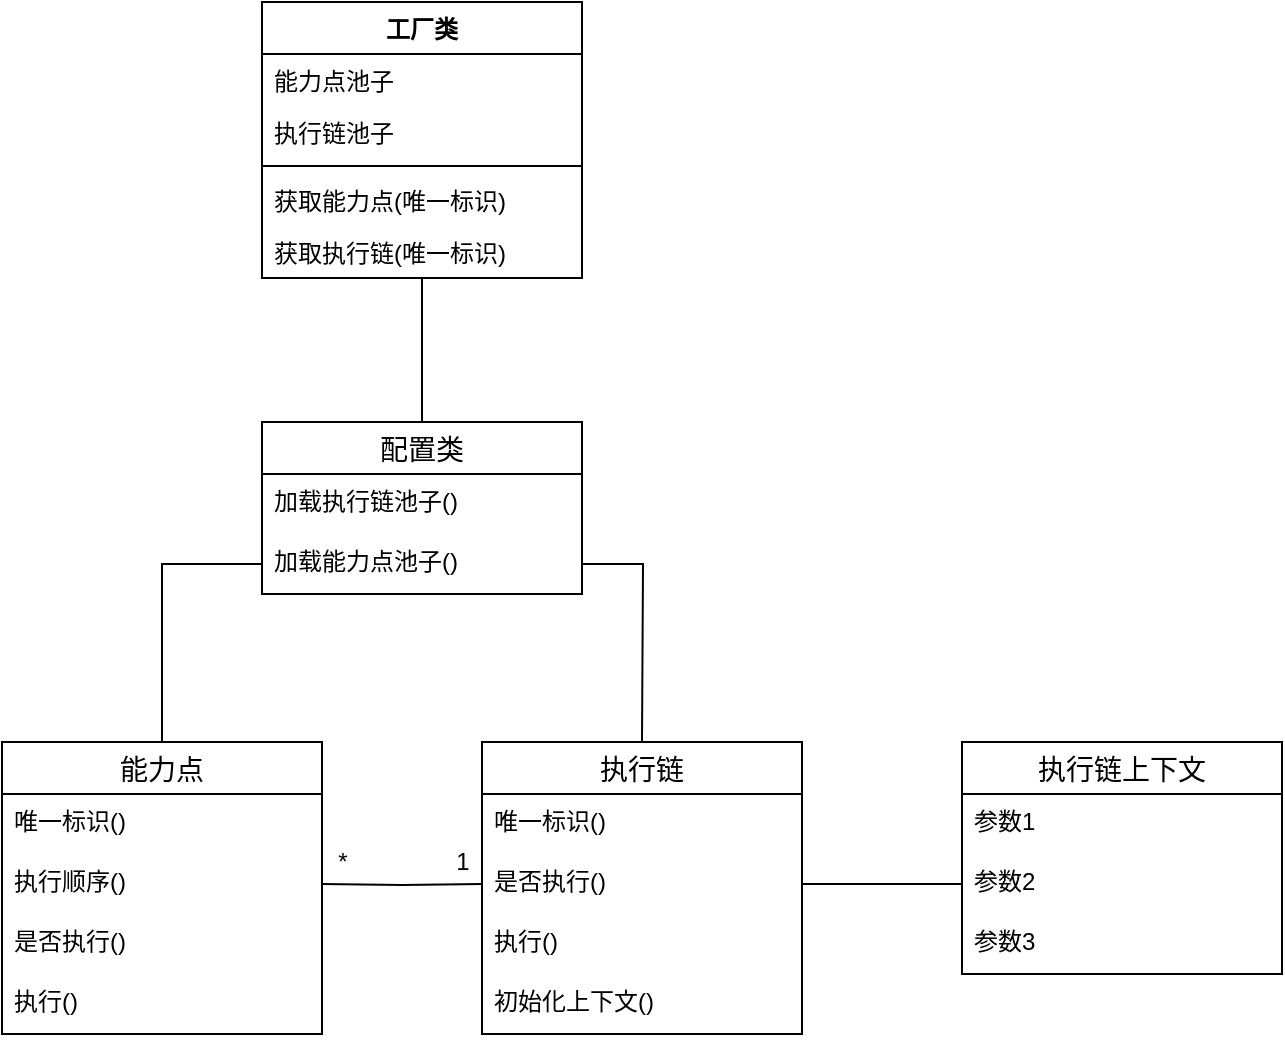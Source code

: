 <mxfile version="13.7.7" type="device"><diagram id="yZLDrnhR7J1446qHskNz" name="Page-1"><mxGraphModel dx="946" dy="1833" grid="1" gridSize="10" guides="1" tooltips="1" connect="1" arrows="1" fold="1" page="1" pageScale="1" pageWidth="827" pageHeight="1169" math="0" shadow="0"><root><mxCell id="0"/><mxCell id="1" parent="0"/><mxCell id="7iDwzex3EUcVbZxX8SRu-2" value="能力点" style="swimlane;fontStyle=0;childLayout=stackLayout;horizontal=1;startSize=26;horizontalStack=0;resizeParent=1;resizeParentMax=0;resizeLast=0;collapsible=1;marginBottom=0;align=center;fontSize=14;" parent="1" vertex="1"><mxGeometry x="80" y="100" width="160" height="146" as="geometry"/></mxCell><mxCell id="7iDwzex3EUcVbZxX8SRu-3" value="唯一标识()" style="text;strokeColor=none;fillColor=none;spacingLeft=4;spacingRight=4;overflow=hidden;rotatable=0;points=[[0,0.5],[1,0.5]];portConstraint=eastwest;fontSize=12;" parent="7iDwzex3EUcVbZxX8SRu-2" vertex="1"><mxGeometry y="26" width="160" height="30" as="geometry"/></mxCell><mxCell id="7iDwzex3EUcVbZxX8SRu-4" value="执行顺序()" style="text;strokeColor=none;fillColor=none;spacingLeft=4;spacingRight=4;overflow=hidden;rotatable=0;points=[[0,0.5],[1,0.5]];portConstraint=eastwest;fontSize=12;" parent="7iDwzex3EUcVbZxX8SRu-2" vertex="1"><mxGeometry y="56" width="160" height="30" as="geometry"/></mxCell><mxCell id="7iDwzex3EUcVbZxX8SRu-5" value="是否执行()" style="text;strokeColor=none;fillColor=none;spacingLeft=4;spacingRight=4;overflow=hidden;rotatable=0;points=[[0,0.5],[1,0.5]];portConstraint=eastwest;fontSize=12;" parent="7iDwzex3EUcVbZxX8SRu-2" vertex="1"><mxGeometry y="86" width="160" height="30" as="geometry"/></mxCell><mxCell id="7iDwzex3EUcVbZxX8SRu-7" value="执行()" style="text;strokeColor=none;fillColor=none;spacingLeft=4;spacingRight=4;overflow=hidden;rotatable=0;points=[[0,0.5],[1,0.5]];portConstraint=eastwest;fontSize=12;" parent="7iDwzex3EUcVbZxX8SRu-2" vertex="1"><mxGeometry y="116" width="160" height="30" as="geometry"/></mxCell><mxCell id="7iDwzex3EUcVbZxX8SRu-14" style="edgeStyle=orthogonalEdgeStyle;rounded=0;orthogonalLoop=1;jettySize=auto;html=1;exitX=0;exitY=0.5;exitDx=0;exitDy=0;endArrow=none;endFill=0;" parent="1" target="7iDwzex3EUcVbZxX8SRu-4" edge="1"><mxGeometry relative="1" as="geometry"><mxPoint x="320" y="171" as="sourcePoint"/></mxGeometry></mxCell><mxCell id="7iDwzex3EUcVbZxX8SRu-15" value="1" style="text;html=1;align=center;verticalAlign=middle;resizable=0;points=[];autosize=1;" parent="1" vertex="1"><mxGeometry x="300" y="150" width="20" height="20" as="geometry"/></mxCell><mxCell id="7iDwzex3EUcVbZxX8SRu-16" value="*" style="text;html=1;align=center;verticalAlign=middle;resizable=0;points=[];autosize=1;" parent="1" vertex="1"><mxGeometry x="240" y="150" width="20" height="20" as="geometry"/></mxCell><mxCell id="7iDwzex3EUcVbZxX8SRu-43" style="edgeStyle=orthogonalEdgeStyle;rounded=0;orthogonalLoop=1;jettySize=auto;html=1;exitX=0.5;exitY=0;exitDx=0;exitDy=0;entryX=0.5;entryY=1;entryDx=0;entryDy=0;endArrow=none;endFill=0;" parent="1" source="7iDwzex3EUcVbZxX8SRu-24" target="7iDwzex3EUcVbZxX8SRu-37" edge="1"><mxGeometry relative="1" as="geometry"/></mxCell><mxCell id="7iDwzex3EUcVbZxX8SRu-24" value="配置类" style="swimlane;fontStyle=0;childLayout=stackLayout;horizontal=1;startSize=26;horizontalStack=0;resizeParent=1;resizeParentMax=0;resizeLast=0;collapsible=1;marginBottom=0;align=center;fontSize=14;" parent="1" vertex="1"><mxGeometry x="210" y="-60" width="160" height="86" as="geometry"/></mxCell><mxCell id="7iDwzex3EUcVbZxX8SRu-25" value="加载执行链池子()" style="text;strokeColor=none;fillColor=none;spacingLeft=4;spacingRight=4;overflow=hidden;rotatable=0;points=[[0,0.5],[1,0.5]];portConstraint=eastwest;fontSize=12;" parent="7iDwzex3EUcVbZxX8SRu-24" vertex="1"><mxGeometry y="26" width="160" height="30" as="geometry"/></mxCell><mxCell id="7iDwzex3EUcVbZxX8SRu-26" value="加载能力点池子()" style="text;strokeColor=none;fillColor=none;spacingLeft=4;spacingRight=4;overflow=hidden;rotatable=0;points=[[0,0.5],[1,0.5]];portConstraint=eastwest;fontSize=12;" parent="7iDwzex3EUcVbZxX8SRu-24" vertex="1"><mxGeometry y="56" width="160" height="30" as="geometry"/></mxCell><mxCell id="7iDwzex3EUcVbZxX8SRu-28" style="edgeStyle=orthogonalEdgeStyle;rounded=0;orthogonalLoop=1;jettySize=auto;html=1;exitX=0;exitY=0.5;exitDx=0;exitDy=0;endArrow=none;endFill=0;" parent="1" source="7iDwzex3EUcVbZxX8SRu-26" target="7iDwzex3EUcVbZxX8SRu-2" edge="1"><mxGeometry relative="1" as="geometry"/></mxCell><mxCell id="7iDwzex3EUcVbZxX8SRu-29" style="edgeStyle=orthogonalEdgeStyle;rounded=0;orthogonalLoop=1;jettySize=auto;html=1;exitX=1;exitY=0.5;exitDx=0;exitDy=0;entryX=0.5;entryY=0;entryDx=0;entryDy=0;endArrow=none;endFill=0;" parent="1" source="7iDwzex3EUcVbZxX8SRu-26" edge="1"><mxGeometry relative="1" as="geometry"><mxPoint x="400" y="100" as="targetPoint"/></mxGeometry></mxCell><mxCell id="7iDwzex3EUcVbZxX8SRu-37" value="工厂类" style="swimlane;fontStyle=1;align=center;verticalAlign=top;childLayout=stackLayout;horizontal=1;startSize=26;horizontalStack=0;resizeParent=1;resizeParentMax=0;resizeLast=0;collapsible=1;marginBottom=0;" parent="1" vertex="1"><mxGeometry x="210" y="-270" width="160" height="138" as="geometry"/></mxCell><mxCell id="7iDwzex3EUcVbZxX8SRu-38" value="能力点池子&#10;&#10;执行链池子" style="text;strokeColor=none;fillColor=none;align=left;verticalAlign=top;spacingLeft=4;spacingRight=4;overflow=hidden;rotatable=0;points=[[0,0.5],[1,0.5]];portConstraint=eastwest;" parent="7iDwzex3EUcVbZxX8SRu-37" vertex="1"><mxGeometry y="26" width="160" height="26" as="geometry"/></mxCell><mxCell id="7iDwzex3EUcVbZxX8SRu-41" value="执行链池子" style="text;strokeColor=none;fillColor=none;align=left;verticalAlign=top;spacingLeft=4;spacingRight=4;overflow=hidden;rotatable=0;points=[[0,0.5],[1,0.5]];portConstraint=eastwest;" parent="7iDwzex3EUcVbZxX8SRu-37" vertex="1"><mxGeometry y="52" width="160" height="26" as="geometry"/></mxCell><mxCell id="7iDwzex3EUcVbZxX8SRu-39" value="" style="line;strokeWidth=1;fillColor=none;align=left;verticalAlign=middle;spacingTop=-1;spacingLeft=3;spacingRight=3;rotatable=0;labelPosition=right;points=[];portConstraint=eastwest;" parent="7iDwzex3EUcVbZxX8SRu-37" vertex="1"><mxGeometry y="78" width="160" height="8" as="geometry"/></mxCell><mxCell id="7iDwzex3EUcVbZxX8SRu-40" value="获取能力点(唯一标识)" style="text;strokeColor=none;fillColor=none;align=left;verticalAlign=top;spacingLeft=4;spacingRight=4;overflow=hidden;rotatable=0;points=[[0,0.5],[1,0.5]];portConstraint=eastwest;" parent="7iDwzex3EUcVbZxX8SRu-37" vertex="1"><mxGeometry y="86" width="160" height="26" as="geometry"/></mxCell><mxCell id="7iDwzex3EUcVbZxX8SRu-42" value="获取执行链(唯一标识)" style="text;strokeColor=none;fillColor=none;align=left;verticalAlign=top;spacingLeft=4;spacingRight=4;overflow=hidden;rotatable=0;points=[[0,0.5],[1,0.5]];portConstraint=eastwest;" parent="7iDwzex3EUcVbZxX8SRu-37" vertex="1"><mxGeometry y="112" width="160" height="26" as="geometry"/></mxCell><mxCell id="7iDwzex3EUcVbZxX8SRu-44" value="执行链上下文" style="swimlane;fontStyle=0;childLayout=stackLayout;horizontal=1;startSize=26;horizontalStack=0;resizeParent=1;resizeParentMax=0;resizeLast=0;collapsible=1;marginBottom=0;align=center;fontSize=14;" parent="1" vertex="1"><mxGeometry x="560" y="100" width="160" height="116" as="geometry"/></mxCell><mxCell id="7iDwzex3EUcVbZxX8SRu-45" value="参数1" style="text;strokeColor=none;fillColor=none;spacingLeft=4;spacingRight=4;overflow=hidden;rotatable=0;points=[[0,0.5],[1,0.5]];portConstraint=eastwest;fontSize=12;" parent="7iDwzex3EUcVbZxX8SRu-44" vertex="1"><mxGeometry y="26" width="160" height="30" as="geometry"/></mxCell><mxCell id="7iDwzex3EUcVbZxX8SRu-46" value="参数2" style="text;strokeColor=none;fillColor=none;spacingLeft=4;spacingRight=4;overflow=hidden;rotatable=0;points=[[0,0.5],[1,0.5]];portConstraint=eastwest;fontSize=12;" parent="7iDwzex3EUcVbZxX8SRu-44" vertex="1"><mxGeometry y="56" width="160" height="30" as="geometry"/></mxCell><mxCell id="7iDwzex3EUcVbZxX8SRu-47" value="参数3" style="text;strokeColor=none;fillColor=none;spacingLeft=4;spacingRight=4;overflow=hidden;rotatable=0;points=[[0,0.5],[1,0.5]];portConstraint=eastwest;fontSize=12;" parent="7iDwzex3EUcVbZxX8SRu-44" vertex="1"><mxGeometry y="86" width="160" height="30" as="geometry"/></mxCell><mxCell id="7iDwzex3EUcVbZxX8SRu-48" style="edgeStyle=orthogonalEdgeStyle;rounded=0;orthogonalLoop=1;jettySize=auto;html=1;exitX=0;exitY=0.5;exitDx=0;exitDy=0;entryX=1;entryY=0.5;entryDx=0;entryDy=0;endArrow=none;endFill=0;" parent="1" source="7iDwzex3EUcVbZxX8SRu-46" edge="1"><mxGeometry relative="1" as="geometry"><mxPoint x="480" y="171" as="targetPoint"/></mxGeometry></mxCell><mxCell id="40JORcvM3Z5FBXFY59oc-1" value="执行链" style="swimlane;fontStyle=0;childLayout=stackLayout;horizontal=1;startSize=26;horizontalStack=0;resizeParent=1;resizeParentMax=0;resizeLast=0;collapsible=1;marginBottom=0;align=center;fontSize=14;" vertex="1" parent="1"><mxGeometry x="320" y="100" width="160" height="146" as="geometry"/></mxCell><mxCell id="40JORcvM3Z5FBXFY59oc-2" value="唯一标识()" style="text;strokeColor=none;fillColor=none;spacingLeft=4;spacingRight=4;overflow=hidden;rotatable=0;points=[[0,0.5],[1,0.5]];portConstraint=eastwest;fontSize=12;" vertex="1" parent="40JORcvM3Z5FBXFY59oc-1"><mxGeometry y="26" width="160" height="30" as="geometry"/></mxCell><mxCell id="40JORcvM3Z5FBXFY59oc-3" value="是否执行()" style="text;strokeColor=none;fillColor=none;spacingLeft=4;spacingRight=4;overflow=hidden;rotatable=0;points=[[0,0.5],[1,0.5]];portConstraint=eastwest;fontSize=12;" vertex="1" parent="40JORcvM3Z5FBXFY59oc-1"><mxGeometry y="56" width="160" height="30" as="geometry"/></mxCell><mxCell id="40JORcvM3Z5FBXFY59oc-4" value="执行()" style="text;strokeColor=none;fillColor=none;spacingLeft=4;spacingRight=4;overflow=hidden;rotatable=0;points=[[0,0.5],[1,0.5]];portConstraint=eastwest;fontSize=12;" vertex="1" parent="40JORcvM3Z5FBXFY59oc-1"><mxGeometry y="86" width="160" height="30" as="geometry"/></mxCell><mxCell id="40JORcvM3Z5FBXFY59oc-5" value="初始化上下文()" style="text;strokeColor=none;fillColor=none;spacingLeft=4;spacingRight=4;overflow=hidden;rotatable=0;points=[[0,0.5],[1,0.5]];portConstraint=eastwest;fontSize=12;" vertex="1" parent="40JORcvM3Z5FBXFY59oc-1"><mxGeometry y="116" width="160" height="30" as="geometry"/></mxCell></root></mxGraphModel></diagram></mxfile>